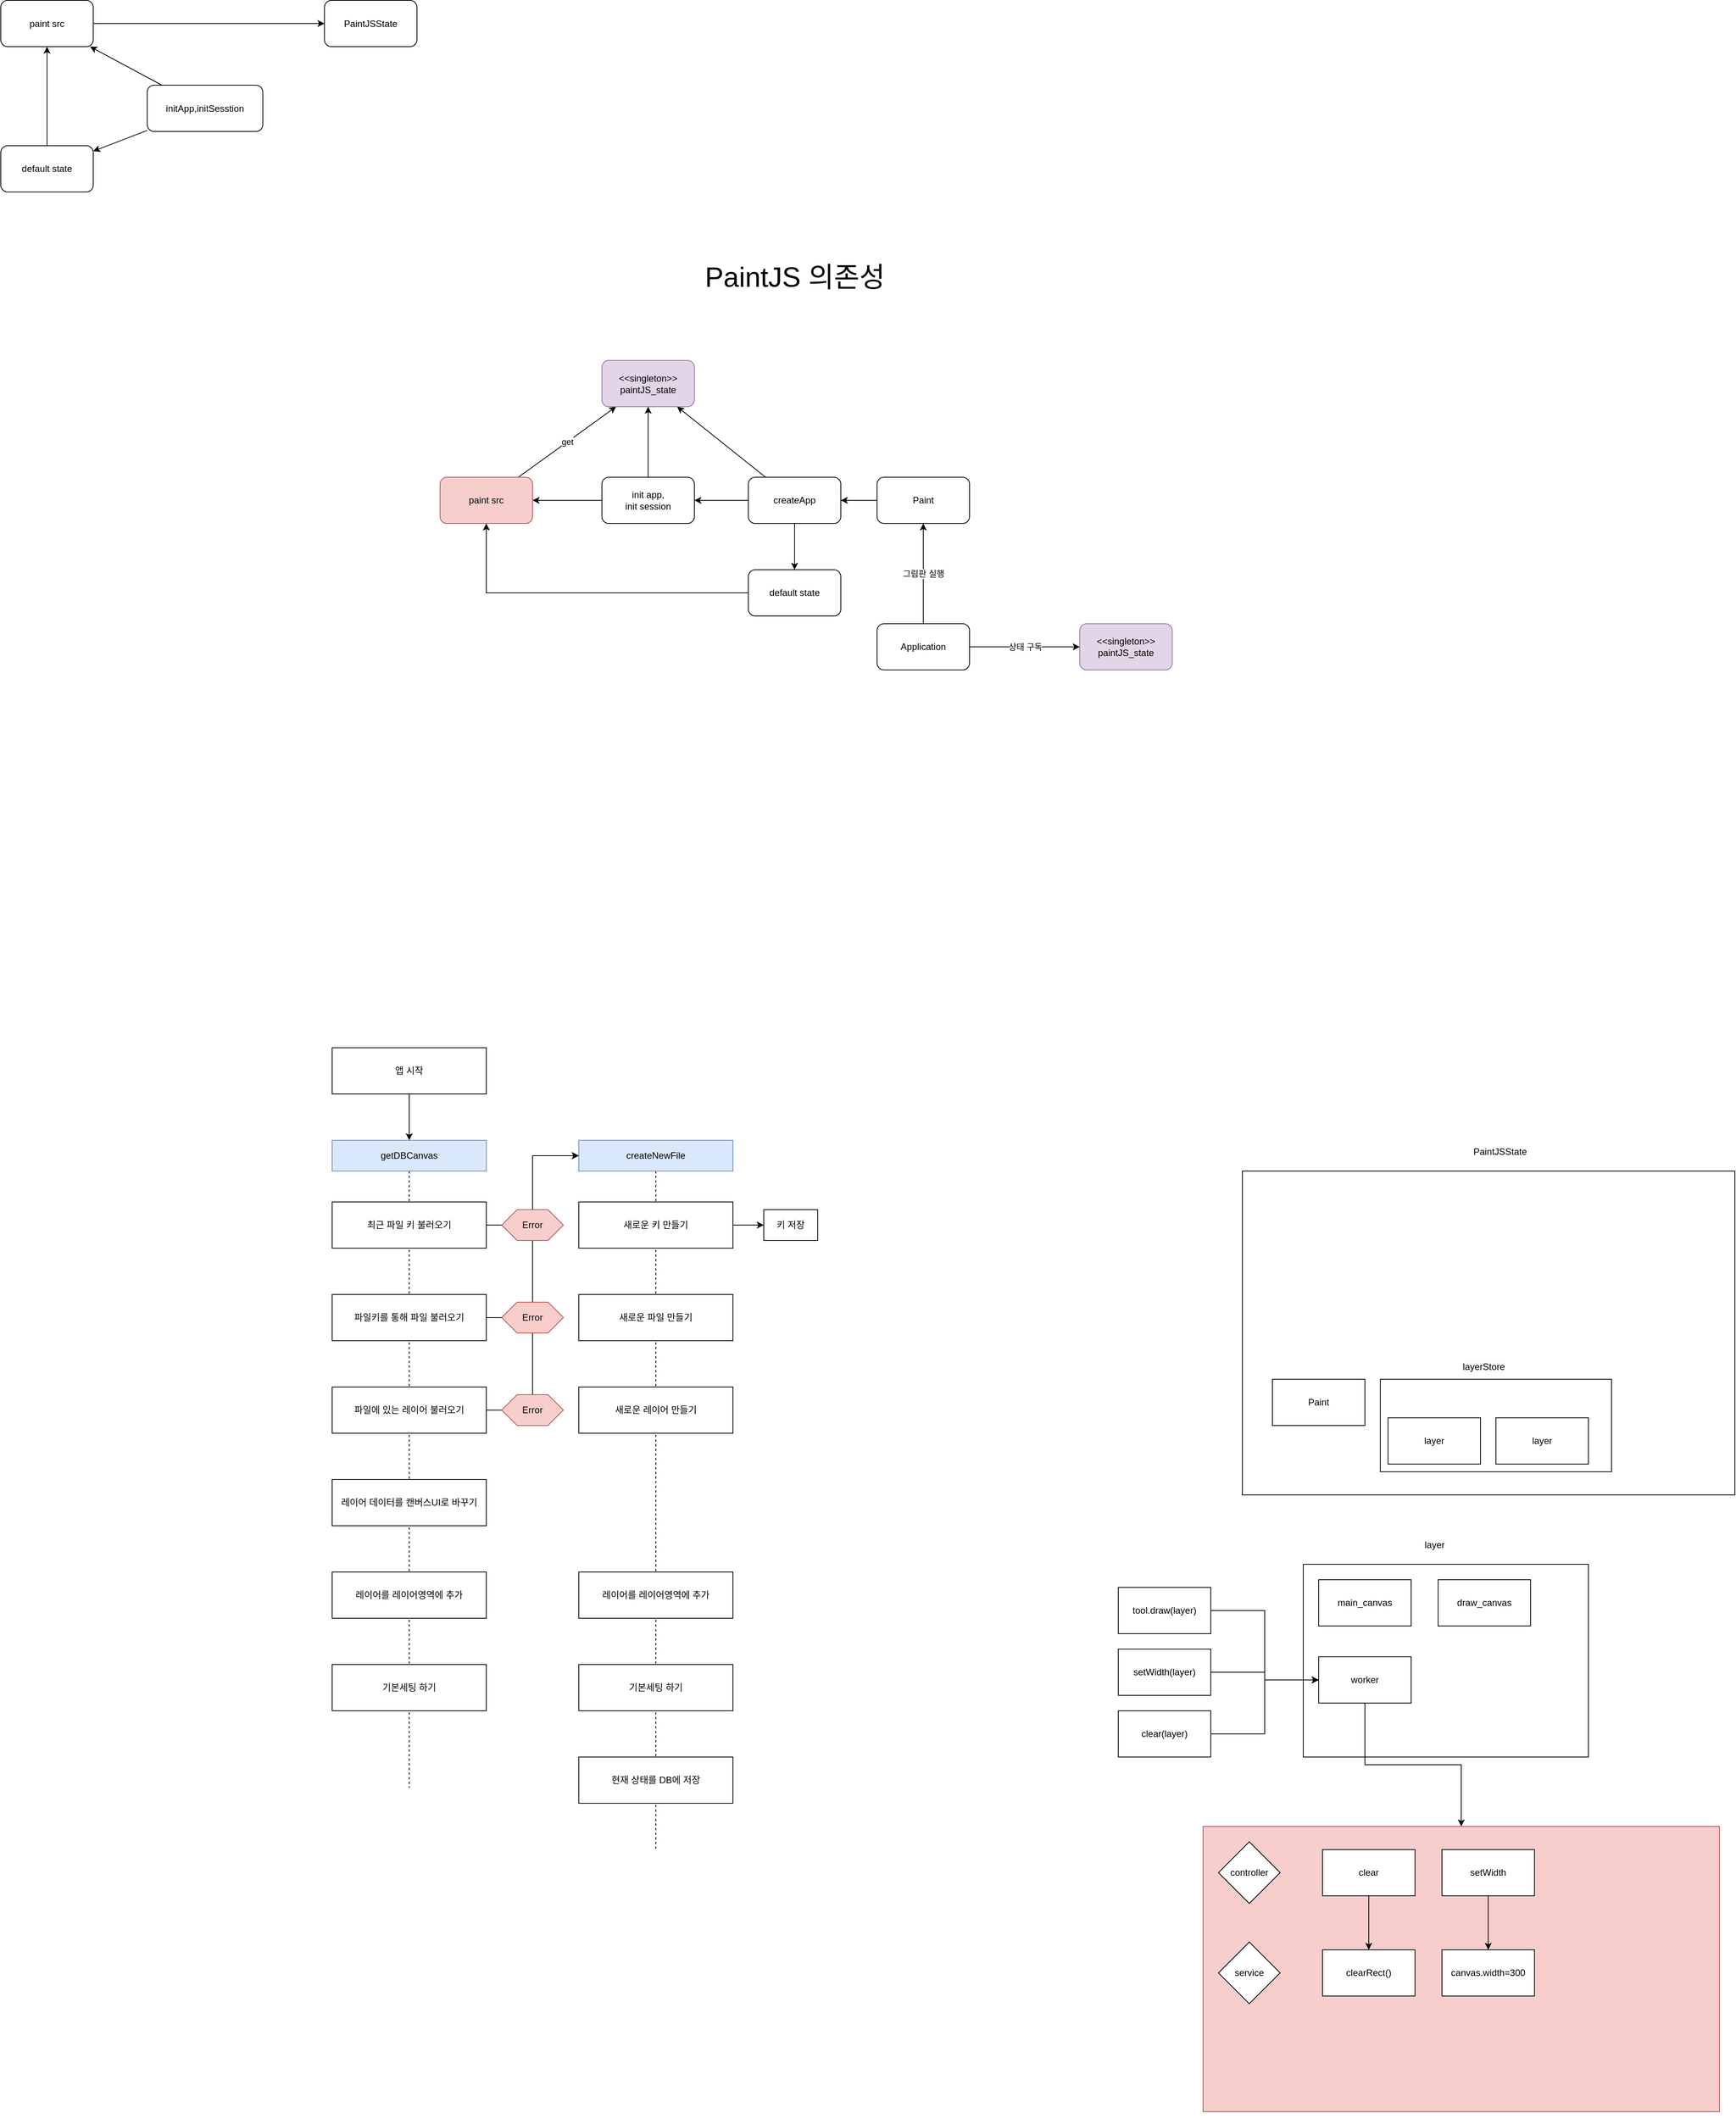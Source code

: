 <mxfile version="26.0.6">
  <diagram name="페이지-1" id="R6UscsuwygDOBOQ2WdLZ">
    <mxGraphModel dx="2420" dy="829" grid="1" gridSize="10" guides="1" tooltips="1" connect="1" arrows="1" fold="1" page="1" pageScale="1" pageWidth="827" pageHeight="1169" math="0" shadow="0">
      <root>
        <mxCell id="0" />
        <mxCell id="1" parent="0" />
        <mxCell id="AAlg2MMWl-rsjKI6dOD7-78" value="" style="group" parent="1" vertex="1" connectable="0">
          <mxGeometry x="320.0" y="1520" width="200" height="920" as="geometry" />
        </mxCell>
        <mxCell id="AAlg2MMWl-rsjKI6dOD7-79" value="" style="shape=umlLifeline;perimeter=lifelinePerimeter;whiteSpace=wrap;html=1;container=1;dropTarget=0;collapsible=0;recursiveResize=0;outlineConnect=0;portConstraint=eastwest;newEdgeStyle={&quot;curved&quot;:0,&quot;rounded&quot;:0};size=0;" parent="AAlg2MMWl-rsjKI6dOD7-78" vertex="1">
          <mxGeometry y="40" width="200" height="880" as="geometry" />
        </mxCell>
        <mxCell id="AAlg2MMWl-rsjKI6dOD7-80" value="createNewFile" style="html=1;whiteSpace=wrap;fillColor=#dae8fc;strokeColor=#6c8ebf;" parent="AAlg2MMWl-rsjKI6dOD7-78" vertex="1">
          <mxGeometry width="200" height="40" as="geometry" />
        </mxCell>
        <mxCell id="AAlg2MMWl-rsjKI6dOD7-73" value="" style="group" parent="1" vertex="1" connectable="0">
          <mxGeometry x="2.274e-13" y="1520" width="200" height="840" as="geometry" />
        </mxCell>
        <mxCell id="AAlg2MMWl-rsjKI6dOD7-74" value="" style="shape=umlLifeline;perimeter=lifelinePerimeter;whiteSpace=wrap;html=1;container=1;dropTarget=0;collapsible=0;recursiveResize=0;outlineConnect=0;portConstraint=eastwest;newEdgeStyle={&quot;curved&quot;:0,&quot;rounded&quot;:0};size=0;" parent="AAlg2MMWl-rsjKI6dOD7-73" vertex="1">
          <mxGeometry y="40" width="200" height="800" as="geometry" />
        </mxCell>
        <mxCell id="AAlg2MMWl-rsjKI6dOD7-75" value="getDBCanvas" style="html=1;whiteSpace=wrap;fillColor=#dae8fc;strokeColor=#6c8ebf;" parent="AAlg2MMWl-rsjKI6dOD7-73" vertex="1">
          <mxGeometry width="200" height="40" as="geometry" />
        </mxCell>
        <mxCell id="ijIBmjhym2byQwiykt7W-40" value="PaintJSState" style="rounded=1;whiteSpace=wrap;html=1;" parent="1" vertex="1">
          <mxGeometry x="-10" y="41.5" width="120" height="60" as="geometry" />
        </mxCell>
        <mxCell id="ijIBmjhym2byQwiykt7W-41" style="edgeStyle=orthogonalEdgeStyle;rounded=0;orthogonalLoop=1;jettySize=auto;html=1;" parent="1" source="ijIBmjhym2byQwiykt7W-42" target="ijIBmjhym2byQwiykt7W-40" edge="1">
          <mxGeometry relative="1" as="geometry" />
        </mxCell>
        <mxCell id="ijIBmjhym2byQwiykt7W-42" value="paint src" style="rounded=1;whiteSpace=wrap;html=1;" parent="1" vertex="1">
          <mxGeometry x="-430" y="41.5" width="120" height="60" as="geometry" />
        </mxCell>
        <mxCell id="ijIBmjhym2byQwiykt7W-43" style="edgeStyle=orthogonalEdgeStyle;rounded=0;orthogonalLoop=1;jettySize=auto;html=1;" parent="1" source="ijIBmjhym2byQwiykt7W-47" target="ijIBmjhym2byQwiykt7W-42" edge="1">
          <mxGeometry relative="1" as="geometry">
            <mxPoint x="-370" y="231.5" as="sourcePoint" />
          </mxGeometry>
        </mxCell>
        <mxCell id="ijIBmjhym2byQwiykt7W-44" style="rounded=0;orthogonalLoop=1;jettySize=auto;html=1;" parent="1" source="ijIBmjhym2byQwiykt7W-46" target="ijIBmjhym2byQwiykt7W-42" edge="1">
          <mxGeometry relative="1" as="geometry" />
        </mxCell>
        <mxCell id="ijIBmjhym2byQwiykt7W-45" style="rounded=0;orthogonalLoop=1;jettySize=auto;html=1;" parent="1" source="ijIBmjhym2byQwiykt7W-46" target="ijIBmjhym2byQwiykt7W-47" edge="1">
          <mxGeometry relative="1" as="geometry">
            <mxPoint x="-310" y="238.5" as="targetPoint" />
          </mxGeometry>
        </mxCell>
        <mxCell id="ijIBmjhym2byQwiykt7W-46" value="initApp,initSesstion" style="rounded=1;whiteSpace=wrap;html=1;" parent="1" vertex="1">
          <mxGeometry x="-240" y="151.5" width="150" height="60" as="geometry" />
        </mxCell>
        <mxCell id="ijIBmjhym2byQwiykt7W-47" value="default state" style="rounded=1;whiteSpace=wrap;html=1;" parent="1" vertex="1">
          <mxGeometry x="-430" y="230" width="120" height="60" as="geometry" />
        </mxCell>
        <mxCell id="ijIBmjhym2byQwiykt7W-90" style="edgeStyle=orthogonalEdgeStyle;rounded=0;orthogonalLoop=1;jettySize=auto;html=1;" parent="1" source="ijIBmjhym2byQwiykt7W-66" target="ijIBmjhym2byQwiykt7W-89" edge="1">
          <mxGeometry relative="1" as="geometry" />
        </mxCell>
        <mxCell id="ijIBmjhym2byQwiykt7W-66" value="Paint" style="rounded=1;whiteSpace=wrap;html=1;" parent="1" vertex="1">
          <mxGeometry x="707" y="660" width="120" height="60" as="geometry" />
        </mxCell>
        <mxCell id="ijIBmjhym2byQwiykt7W-120" value="get" style="rounded=0;orthogonalLoop=1;jettySize=auto;html=1;" parent="1" source="ijIBmjhym2byQwiykt7W-88" target="ijIBmjhym2byQwiykt7W-112" edge="1">
          <mxGeometry relative="1" as="geometry" />
        </mxCell>
        <mxCell id="ijIBmjhym2byQwiykt7W-88" value="paint src" style="rounded=1;whiteSpace=wrap;html=1;fillColor=#f8cecc;strokeColor=#b85450;" parent="1" vertex="1">
          <mxGeometry x="140" y="660" width="120" height="60" as="geometry" />
        </mxCell>
        <mxCell id="ijIBmjhym2byQwiykt7W-91" style="edgeStyle=orthogonalEdgeStyle;rounded=0;orthogonalLoop=1;jettySize=auto;html=1;" parent="1" source="ijIBmjhym2byQwiykt7W-89" target="XYFyysq1rzf5MoELiQKB-8" edge="1">
          <mxGeometry relative="1" as="geometry">
            <mxPoint x="540" y="790" as="targetPoint" />
          </mxGeometry>
        </mxCell>
        <mxCell id="ijIBmjhym2byQwiykt7W-115" value="" style="rounded=0;orthogonalLoop=1;jettySize=auto;html=1;" parent="1" source="ijIBmjhym2byQwiykt7W-89" target="ijIBmjhym2byQwiykt7W-112" edge="1">
          <mxGeometry relative="1" as="geometry" />
        </mxCell>
        <mxCell id="ijIBmjhym2byQwiykt7W-89" value="createApp" style="rounded=1;whiteSpace=wrap;html=1;" parent="1" vertex="1">
          <mxGeometry x="540" y="660" width="120" height="60" as="geometry" />
        </mxCell>
        <mxCell id="ijIBmjhym2byQwiykt7W-110" value="&amp;lt;&amp;lt;singleton&amp;gt;&amp;gt;&lt;br&gt;paintJS_state" style="rounded=1;whiteSpace=wrap;html=1;fillColor=#e1d5e7;strokeColor=#9673a6;" parent="1" vertex="1">
          <mxGeometry x="970" y="850" width="120" height="60" as="geometry" />
        </mxCell>
        <mxCell id="ijIBmjhym2byQwiykt7W-112" value="&amp;lt;&amp;lt;singleton&amp;gt;&amp;gt;&lt;br&gt;paintJS_state" style="rounded=1;whiteSpace=wrap;html=1;fillColor=#e1d5e7;strokeColor=#9673a6;" parent="1" vertex="1">
          <mxGeometry x="350" y="508.5" width="120" height="60" as="geometry" />
        </mxCell>
        <mxCell id="ijIBmjhym2byQwiykt7W-128" style="rounded=0;orthogonalLoop=1;jettySize=auto;html=1;" parent="1" source="ijIBmjhym2byQwiykt7W-89" target="ijIBmjhym2byQwiykt7W-134" edge="1">
          <mxGeometry relative="1" as="geometry">
            <mxPoint x="670" y="914.029" as="targetPoint" />
            <mxPoint x="600" y="508.5" as="sourcePoint" />
          </mxGeometry>
        </mxCell>
        <mxCell id="XYFyysq1rzf5MoELiQKB-12" style="edgeStyle=orthogonalEdgeStyle;rounded=0;orthogonalLoop=1;jettySize=auto;html=1;" parent="1" source="ijIBmjhym2byQwiykt7W-134" target="ijIBmjhym2byQwiykt7W-88" edge="1">
          <mxGeometry relative="1" as="geometry" />
        </mxCell>
        <mxCell id="ijIBmjhym2byQwiykt7W-134" value="default state" style="rounded=1;whiteSpace=wrap;html=1;" parent="1" vertex="1">
          <mxGeometry x="540" y="780" width="120" height="60" as="geometry" />
        </mxCell>
        <mxCell id="XYFyysq1rzf5MoELiQKB-6" value="상태 구독" style="edgeStyle=orthogonalEdgeStyle;rounded=0;orthogonalLoop=1;jettySize=auto;html=1;" parent="1" source="XYFyysq1rzf5MoELiQKB-2" target="ijIBmjhym2byQwiykt7W-110" edge="1">
          <mxGeometry relative="1" as="geometry" />
        </mxCell>
        <mxCell id="XYFyysq1rzf5MoELiQKB-7" value="그림판 실행" style="edgeStyle=orthogonalEdgeStyle;rounded=0;orthogonalLoop=1;jettySize=auto;html=1;" parent="1" source="XYFyysq1rzf5MoELiQKB-2" target="ijIBmjhym2byQwiykt7W-66" edge="1">
          <mxGeometry relative="1" as="geometry" />
        </mxCell>
        <mxCell id="XYFyysq1rzf5MoELiQKB-2" value="Application" style="rounded=1;whiteSpace=wrap;html=1;" parent="1" vertex="1">
          <mxGeometry x="707" y="850" width="120" height="60" as="geometry" />
        </mxCell>
        <mxCell id="XYFyysq1rzf5MoELiQKB-9" style="edgeStyle=orthogonalEdgeStyle;rounded=0;orthogonalLoop=1;jettySize=auto;html=1;" parent="1" source="XYFyysq1rzf5MoELiQKB-8" target="ijIBmjhym2byQwiykt7W-88" edge="1">
          <mxGeometry relative="1" as="geometry" />
        </mxCell>
        <mxCell id="XYFyysq1rzf5MoELiQKB-10" style="edgeStyle=orthogonalEdgeStyle;rounded=0;orthogonalLoop=1;jettySize=auto;html=1;" parent="1" source="XYFyysq1rzf5MoELiQKB-8" target="ijIBmjhym2byQwiykt7W-112" edge="1">
          <mxGeometry relative="1" as="geometry" />
        </mxCell>
        <mxCell id="XYFyysq1rzf5MoELiQKB-8" value="init app,&lt;div&gt;init session&lt;/div&gt;" style="rounded=1;whiteSpace=wrap;html=1;" parent="1" vertex="1">
          <mxGeometry x="350" y="660" width="120" height="60" as="geometry" />
        </mxCell>
        <mxCell id="XYFyysq1rzf5MoELiQKB-11" value="&lt;font style=&quot;font-size: 36px;&quot;&gt;PaintJS 의존성&lt;/font&gt;" style="text;html=1;align=center;verticalAlign=middle;resizable=0;points=[];autosize=1;strokeColor=none;fillColor=none;" parent="1" vertex="1">
          <mxGeometry x="465" y="370" width="270" height="60" as="geometry" />
        </mxCell>
        <mxCell id="AAlg2MMWl-rsjKI6dOD7-99" style="edgeStyle=orthogonalEdgeStyle;rounded=0;orthogonalLoop=1;jettySize=auto;html=1;" parent="1" source="AAlg2MMWl-rsjKI6dOD7-38" target="AAlg2MMWl-rsjKI6dOD7-98" edge="1">
          <mxGeometry relative="1" as="geometry" />
        </mxCell>
        <mxCell id="AAlg2MMWl-rsjKI6dOD7-38" value="새로운 키 만들기" style="rounded=0;whiteSpace=wrap;html=1;" parent="1" vertex="1">
          <mxGeometry x="320" y="1600" width="200" height="60" as="geometry" />
        </mxCell>
        <mxCell id="AAlg2MMWl-rsjKI6dOD7-39" value="새로운 레이어 만들기" style="rounded=0;whiteSpace=wrap;html=1;" parent="1" vertex="1">
          <mxGeometry x="320" y="1840" width="200" height="60" as="geometry" />
        </mxCell>
        <mxCell id="AAlg2MMWl-rsjKI6dOD7-40" value="기본세팅 하기" style="rounded=0;whiteSpace=wrap;html=1;" parent="1" vertex="1">
          <mxGeometry x="320" y="2200" width="200" height="60" as="geometry" />
        </mxCell>
        <mxCell id="AAlg2MMWl-rsjKI6dOD7-41" value="레이어를 레이어영역에 추가" style="rounded=0;whiteSpace=wrap;html=1;" parent="1" vertex="1">
          <mxGeometry x="320" y="2080" width="200" height="60" as="geometry" />
        </mxCell>
        <mxCell id="AAlg2MMWl-rsjKI6dOD7-42" value="현재 상태를 DB에 저장" style="rounded=0;whiteSpace=wrap;html=1;" parent="1" vertex="1">
          <mxGeometry x="320" y="2320" width="200" height="60" as="geometry" />
        </mxCell>
        <mxCell id="AAlg2MMWl-rsjKI6dOD7-43" value="새로운 파일 만들기" style="rounded=0;whiteSpace=wrap;html=1;" parent="1" vertex="1">
          <mxGeometry x="320" y="1720" width="200" height="60" as="geometry" />
        </mxCell>
        <mxCell id="AAlg2MMWl-rsjKI6dOD7-77" style="edgeStyle=orthogonalEdgeStyle;rounded=0;orthogonalLoop=1;jettySize=auto;html=1;" parent="1" source="AAlg2MMWl-rsjKI6dOD7-46" target="AAlg2MMWl-rsjKI6dOD7-75" edge="1">
          <mxGeometry relative="1" as="geometry" />
        </mxCell>
        <mxCell id="AAlg2MMWl-rsjKI6dOD7-46" value="앱 시작" style="rounded=0;whiteSpace=wrap;html=1;" parent="1" vertex="1">
          <mxGeometry y="1400" width="200" height="60" as="geometry" />
        </mxCell>
        <mxCell id="AAlg2MMWl-rsjKI6dOD7-89" style="edgeStyle=orthogonalEdgeStyle;rounded=0;orthogonalLoop=1;jettySize=auto;html=1;" parent="1" source="AAlg2MMWl-rsjKI6dOD7-48" target="AAlg2MMWl-rsjKI6dOD7-80" edge="1">
          <mxGeometry relative="1" as="geometry">
            <Array as="points">
              <mxPoint x="260" y="1750" />
              <mxPoint x="260" y="1540" />
            </Array>
          </mxGeometry>
        </mxCell>
        <mxCell id="AAlg2MMWl-rsjKI6dOD7-48" value="파일키를 통해 파일 불러오기" style="rounded=0;whiteSpace=wrap;html=1;" parent="1" vertex="1">
          <mxGeometry y="1720" width="200" height="60" as="geometry" />
        </mxCell>
        <mxCell id="AAlg2MMWl-rsjKI6dOD7-90" style="edgeStyle=orthogonalEdgeStyle;rounded=0;orthogonalLoop=1;jettySize=auto;html=1;" parent="1" source="AAlg2MMWl-rsjKI6dOD7-49" target="AAlg2MMWl-rsjKI6dOD7-80" edge="1">
          <mxGeometry relative="1" as="geometry">
            <Array as="points">
              <mxPoint x="260" y="1870" />
              <mxPoint x="260" y="1540" />
            </Array>
          </mxGeometry>
        </mxCell>
        <mxCell id="AAlg2MMWl-rsjKI6dOD7-49" value="파일에 있는 레이어 불러오기" style="rounded=0;whiteSpace=wrap;html=1;" parent="1" vertex="1">
          <mxGeometry y="1840" width="200" height="60" as="geometry" />
        </mxCell>
        <mxCell id="AAlg2MMWl-rsjKI6dOD7-50" value="레이어 데이터를 캔버스UI로 바꾸기" style="rounded=0;whiteSpace=wrap;html=1;" parent="1" vertex="1">
          <mxGeometry y="1960" width="200" height="60" as="geometry" />
        </mxCell>
        <mxCell id="AAlg2MMWl-rsjKI6dOD7-51" value="레이어를 레이어영역에 추가" style="rounded=0;whiteSpace=wrap;html=1;" parent="1" vertex="1">
          <mxGeometry y="2080" width="200" height="60" as="geometry" />
        </mxCell>
        <mxCell id="AAlg2MMWl-rsjKI6dOD7-52" value="기본세팅 하기" style="rounded=0;whiteSpace=wrap;html=1;" parent="1" vertex="1">
          <mxGeometry y="2200" width="200" height="60" as="geometry" />
        </mxCell>
        <mxCell id="AAlg2MMWl-rsjKI6dOD7-81" style="edgeStyle=orthogonalEdgeStyle;rounded=0;orthogonalLoop=1;jettySize=auto;html=1;entryX=0;entryY=0.5;entryDx=0;entryDy=0;" parent="1" source="AAlg2MMWl-rsjKI6dOD7-64" target="AAlg2MMWl-rsjKI6dOD7-80" edge="1">
          <mxGeometry relative="1" as="geometry" />
        </mxCell>
        <mxCell id="AAlg2MMWl-rsjKI6dOD7-64" value="최근 파일 키 불러오기" style="rounded=0;whiteSpace=wrap;html=1;" parent="1" vertex="1">
          <mxGeometry y="1600" width="200" height="60" as="geometry" />
        </mxCell>
        <mxCell id="AAlg2MMWl-rsjKI6dOD7-94" value="Error" style="shape=hexagon;perimeter=hexagonPerimeter2;whiteSpace=wrap;html=1;fixedSize=1;fillColor=#f8cecc;strokeColor=#b85450;" parent="1" vertex="1">
          <mxGeometry x="220" y="1850" width="80" height="40" as="geometry" />
        </mxCell>
        <mxCell id="AAlg2MMWl-rsjKI6dOD7-96" value="Error" style="shape=hexagon;perimeter=hexagonPerimeter2;whiteSpace=wrap;html=1;fixedSize=1;fillColor=#f8cecc;strokeColor=#b85450;" parent="1" vertex="1">
          <mxGeometry x="220" y="1730" width="80" height="40" as="geometry" />
        </mxCell>
        <mxCell id="AAlg2MMWl-rsjKI6dOD7-97" value="Error" style="shape=hexagon;perimeter=hexagonPerimeter2;whiteSpace=wrap;html=1;fixedSize=1;fillColor=#f8cecc;strokeColor=#b85450;" parent="1" vertex="1">
          <mxGeometry x="220" y="1610" width="80" height="40" as="geometry" />
        </mxCell>
        <mxCell id="AAlg2MMWl-rsjKI6dOD7-98" value="키 저장" style="rounded=0;whiteSpace=wrap;html=1;" parent="1" vertex="1">
          <mxGeometry x="560" y="1610" width="70" height="40" as="geometry" />
        </mxCell>
        <mxCell id="civtGddq5Ee5qQWehfOZ-2" value="" style="rounded=0;whiteSpace=wrap;html=1;" vertex="1" parent="1">
          <mxGeometry x="1181" y="1560" width="639" height="420" as="geometry" />
        </mxCell>
        <mxCell id="civtGddq5Ee5qQWehfOZ-3" value="PaintJSState" style="text;html=1;align=center;verticalAlign=middle;resizable=0;points=[];autosize=1;strokeColor=none;fillColor=none;" vertex="1" parent="1">
          <mxGeometry x="1470" y="1520" width="90" height="30" as="geometry" />
        </mxCell>
        <mxCell id="civtGddq5Ee5qQWehfOZ-7" value="Paint" style="whiteSpace=wrap;html=1;" vertex="1" parent="1">
          <mxGeometry x="1220" y="1830" width="120" height="60" as="geometry" />
        </mxCell>
        <mxCell id="civtGddq5Ee5qQWehfOZ-8" value="" style="whiteSpace=wrap;html=1;" vertex="1" parent="1">
          <mxGeometry x="1360" y="1830" width="300" height="120" as="geometry" />
        </mxCell>
        <mxCell id="civtGddq5Ee5qQWehfOZ-9" value="layer" style="whiteSpace=wrap;html=1;" vertex="1" parent="1">
          <mxGeometry x="1370" y="1880" width="120" height="60" as="geometry" />
        </mxCell>
        <mxCell id="civtGddq5Ee5qQWehfOZ-10" value="layer" style="whiteSpace=wrap;html=1;" vertex="1" parent="1">
          <mxGeometry x="1510" y="1880" width="120" height="60" as="geometry" />
        </mxCell>
        <mxCell id="civtGddq5Ee5qQWehfOZ-11" value="&lt;span style=&quot;color: rgb(0, 0, 0); font-family: Helvetica; font-size: 12px; font-style: normal; font-variant-ligatures: normal; font-variant-caps: normal; font-weight: 400; letter-spacing: normal; orphans: 2; text-align: center; text-indent: 0px; text-transform: none; widows: 2; word-spacing: 0px; -webkit-text-stroke-width: 0px; white-space: normal; background-color: rgb(251, 251, 251); text-decoration-thickness: initial; text-decoration-style: initial; text-decoration-color: initial; display: inline !important; float: none;&quot;&gt;layerStore&lt;/span&gt;" style="text;whiteSpace=wrap;html=1;" vertex="1" parent="1">
          <mxGeometry x="1465" y="1800" width="90" height="40" as="geometry" />
        </mxCell>
        <mxCell id="civtGddq5Ee5qQWehfOZ-12" value="" style="whiteSpace=wrap;html=1;" vertex="1" parent="1">
          <mxGeometry x="1260" y="2070" width="370" height="250" as="geometry" />
        </mxCell>
        <mxCell id="civtGddq5Ee5qQWehfOZ-13" value="layer" style="text;html=1;align=center;verticalAlign=middle;resizable=0;points=[];autosize=1;strokeColor=none;fillColor=none;" vertex="1" parent="1">
          <mxGeometry x="1405" y="2030" width="50" height="30" as="geometry" />
        </mxCell>
        <mxCell id="civtGddq5Ee5qQWehfOZ-14" value="main_canvas" style="whiteSpace=wrap;html=1;" vertex="1" parent="1">
          <mxGeometry x="1280" y="2090" width="120" height="60" as="geometry" />
        </mxCell>
        <mxCell id="civtGddq5Ee5qQWehfOZ-15" value="draw_canvas" style="whiteSpace=wrap;html=1;" vertex="1" parent="1">
          <mxGeometry x="1435" y="2090" width="120" height="60" as="geometry" />
        </mxCell>
        <mxCell id="civtGddq5Ee5qQWehfOZ-41" style="edgeStyle=orthogonalEdgeStyle;rounded=0;orthogonalLoop=1;jettySize=auto;html=1;" edge="1" parent="1" source="civtGddq5Ee5qQWehfOZ-16" target="civtGddq5Ee5qQWehfOZ-24">
          <mxGeometry relative="1" as="geometry" />
        </mxCell>
        <mxCell id="civtGddq5Ee5qQWehfOZ-16" value="worker" style="whiteSpace=wrap;html=1;" vertex="1" parent="1">
          <mxGeometry x="1280" y="2190" width="120" height="60" as="geometry" />
        </mxCell>
        <mxCell id="civtGddq5Ee5qQWehfOZ-44" style="edgeStyle=orthogonalEdgeStyle;rounded=0;orthogonalLoop=1;jettySize=auto;html=1;entryX=0;entryY=0.5;entryDx=0;entryDy=0;" edge="1" parent="1" source="civtGddq5Ee5qQWehfOZ-17" target="civtGddq5Ee5qQWehfOZ-16">
          <mxGeometry relative="1" as="geometry" />
        </mxCell>
        <mxCell id="civtGddq5Ee5qQWehfOZ-17" value="tool.draw(layer)" style="whiteSpace=wrap;html=1;" vertex="1" parent="1">
          <mxGeometry x="1020" y="2100" width="120" height="60" as="geometry" />
        </mxCell>
        <mxCell id="civtGddq5Ee5qQWehfOZ-42" style="edgeStyle=orthogonalEdgeStyle;rounded=0;orthogonalLoop=1;jettySize=auto;html=1;" edge="1" parent="1" source="civtGddq5Ee5qQWehfOZ-18" target="civtGddq5Ee5qQWehfOZ-16">
          <mxGeometry relative="1" as="geometry" />
        </mxCell>
        <mxCell id="civtGddq5Ee5qQWehfOZ-18" value="setWidth(layer)" style="whiteSpace=wrap;html=1;" vertex="1" parent="1">
          <mxGeometry x="1020" y="2180" width="120" height="60" as="geometry" />
        </mxCell>
        <mxCell id="civtGddq5Ee5qQWehfOZ-43" style="edgeStyle=orthogonalEdgeStyle;rounded=0;orthogonalLoop=1;jettySize=auto;html=1;entryX=0;entryY=0.5;entryDx=0;entryDy=0;" edge="1" parent="1" source="civtGddq5Ee5qQWehfOZ-19" target="civtGddq5Ee5qQWehfOZ-16">
          <mxGeometry relative="1" as="geometry" />
        </mxCell>
        <mxCell id="civtGddq5Ee5qQWehfOZ-19" value="clear(layer)" style="whiteSpace=wrap;html=1;" vertex="1" parent="1">
          <mxGeometry x="1020" y="2260" width="120" height="60" as="geometry" />
        </mxCell>
        <mxCell id="civtGddq5Ee5qQWehfOZ-24" value="" style="whiteSpace=wrap;html=1;fillColor=#f8cecc;strokeColor=#b85450;" vertex="1" parent="1">
          <mxGeometry x="1130" y="2410" width="670" height="370" as="geometry" />
        </mxCell>
        <mxCell id="civtGddq5Ee5qQWehfOZ-26" style="edgeStyle=orthogonalEdgeStyle;rounded=0;orthogonalLoop=1;jettySize=auto;html=1;exitX=0.5;exitY=1;exitDx=0;exitDy=0;" edge="1" parent="1" source="civtGddq5Ee5qQWehfOZ-24" target="civtGddq5Ee5qQWehfOZ-24">
          <mxGeometry relative="1" as="geometry" />
        </mxCell>
        <mxCell id="civtGddq5Ee5qQWehfOZ-36" style="edgeStyle=orthogonalEdgeStyle;rounded=0;orthogonalLoop=1;jettySize=auto;html=1;" edge="1" parent="1" source="civtGddq5Ee5qQWehfOZ-27" target="civtGddq5Ee5qQWehfOZ-33">
          <mxGeometry relative="1" as="geometry" />
        </mxCell>
        <mxCell id="civtGddq5Ee5qQWehfOZ-27" value="clear" style="whiteSpace=wrap;html=1;" vertex="1" parent="1">
          <mxGeometry x="1285" y="2440" width="120" height="60" as="geometry" />
        </mxCell>
        <mxCell id="civtGddq5Ee5qQWehfOZ-37" style="edgeStyle=orthogonalEdgeStyle;rounded=0;orthogonalLoop=1;jettySize=auto;html=1;" edge="1" parent="1" source="civtGddq5Ee5qQWehfOZ-28" target="civtGddq5Ee5qQWehfOZ-34">
          <mxGeometry relative="1" as="geometry" />
        </mxCell>
        <mxCell id="civtGddq5Ee5qQWehfOZ-28" value="setWidth" style="whiteSpace=wrap;html=1;" vertex="1" parent="1">
          <mxGeometry x="1440" y="2440" width="120" height="60" as="geometry" />
        </mxCell>
        <mxCell id="civtGddq5Ee5qQWehfOZ-31" value="controller" style="rhombus;whiteSpace=wrap;html=1;" vertex="1" parent="1">
          <mxGeometry x="1150" y="2430" width="80" height="80" as="geometry" />
        </mxCell>
        <mxCell id="civtGddq5Ee5qQWehfOZ-32" value="service" style="rhombus;whiteSpace=wrap;html=1;" vertex="1" parent="1">
          <mxGeometry x="1150" y="2560" width="80" height="80" as="geometry" />
        </mxCell>
        <mxCell id="civtGddq5Ee5qQWehfOZ-33" value="clearRect()" style="whiteSpace=wrap;html=1;" vertex="1" parent="1">
          <mxGeometry x="1285" y="2570" width="120" height="60" as="geometry" />
        </mxCell>
        <mxCell id="civtGddq5Ee5qQWehfOZ-34" value="canvas.width=300" style="whiteSpace=wrap;html=1;" vertex="1" parent="1">
          <mxGeometry x="1440" y="2570" width="120" height="60" as="geometry" />
        </mxCell>
      </root>
    </mxGraphModel>
  </diagram>
</mxfile>
